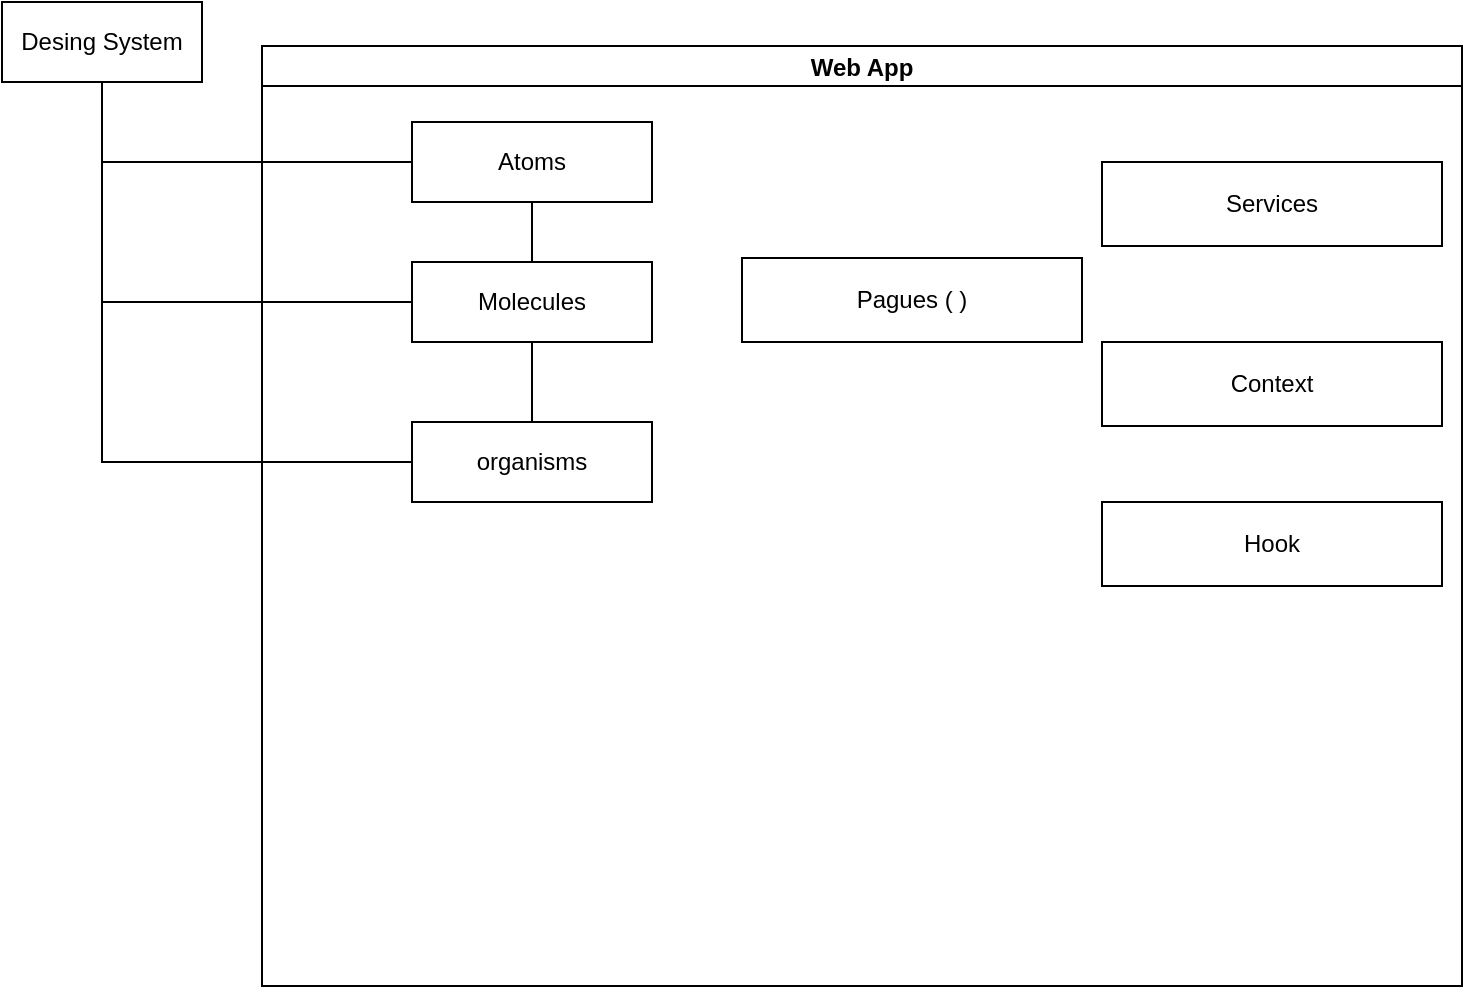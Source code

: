 <mxfile>
    <diagram id="E6z30ZE-hBrZ5IGjzSew" name="Page-1">
        <mxGraphModel dx="1055" dy="666" grid="1" gridSize="10" guides="1" tooltips="1" connect="1" arrows="1" fold="1" page="1" pageScale="1" pageWidth="850" pageHeight="1100" math="0" shadow="0">
            <root>
                <mxCell id="0"/>
                <mxCell id="1" parent="0"/>
                <mxCell id="18" value="Web App" style="swimlane;startSize=20;horizontal=1;containerType=tree;" vertex="1" parent="1">
                    <mxGeometry x="140" y="212" width="600" height="470" as="geometry"/>
                </mxCell>
                <mxCell id="19" value="" style="edgeStyle=elbowEdgeStyle;elbow=vertical;sourcePerimeterSpacing=0;targetPerimeterSpacing=0;startArrow=none;endArrow=none;rounded=0;curved=0;" edge="1" parent="18" source="20" target="21">
                    <mxGeometry relative="1" as="geometry"/>
                </mxCell>
                <mxCell id="20" value="organisms" style="whiteSpace=wrap;html=1;treeFolding=1;treeMoving=1;newEdgeStyle={&quot;edgeStyle&quot;:&quot;elbowEdgeStyle&quot;,&quot;startArrow&quot;:&quot;none&quot;,&quot;endArrow&quot;:&quot;none&quot;};" vertex="1" parent="18">
                    <mxGeometry x="75" y="188" width="120" height="40" as="geometry"/>
                </mxCell>
                <mxCell id="21" value="Molecules" style="whiteSpace=wrap;html=1;treeFolding=1;treeMoving=1;newEdgeStyle={&quot;edgeStyle&quot;:&quot;elbowEdgeStyle&quot;,&quot;startArrow&quot;:&quot;none&quot;,&quot;endArrow&quot;:&quot;none&quot;};" vertex="1" parent="18">
                    <mxGeometry x="75" y="108" width="120" height="40" as="geometry"/>
                </mxCell>
                <mxCell id="26" value="Atoms" style="whiteSpace=wrap;html=1;treeFolding=1;treeMoving=1;newEdgeStyle={&quot;edgeStyle&quot;:&quot;elbowEdgeStyle&quot;,&quot;startArrow&quot;:&quot;none&quot;,&quot;endArrow&quot;:&quot;none&quot;};" vertex="1" parent="18">
                    <mxGeometry x="75" y="38" width="120" height="40" as="geometry"/>
                </mxCell>
                <mxCell id="29" value="" style="edgeStyle=elbowEdgeStyle;elbow=vertical;sourcePerimeterSpacing=0;targetPerimeterSpacing=0;startArrow=none;endArrow=none;rounded=0;curved=0;exitX=0.5;exitY=0;exitDx=0;exitDy=0;entryX=0.5;entryY=1;entryDx=0;entryDy=0;" edge="1" parent="18" source="21" target="26">
                    <mxGeometry relative="1" as="geometry">
                        <mxPoint x="225" y="290" as="sourcePoint"/>
                        <mxPoint x="225" y="260" as="targetPoint"/>
                    </mxGeometry>
                </mxCell>
                <mxCell id="33" style="edgeStyle=elbowEdgeStyle;html=1;startArrow=none;endArrow=none;entryX=0;entryY=0.5;entryDx=0;entryDy=0;" edge="1" parent="18" target="21">
                    <mxGeometry relative="1" as="geometry">
                        <mxPoint x="75" y="128" as="sourcePoint"/>
                    </mxGeometry>
                </mxCell>
                <mxCell id="38" value="Pagues ( )" style="whiteSpace=wrap;html=1;treeFolding=1;treeMoving=1;newEdgeStyle={&quot;edgeStyle&quot;:&quot;elbowEdgeStyle&quot;,&quot;startArrow&quot;:&quot;none&quot;,&quot;endArrow&quot;:&quot;none&quot;};" vertex="1" parent="18">
                    <mxGeometry x="240" y="106" width="170" height="42" as="geometry"/>
                </mxCell>
                <mxCell id="39" value="Services" style="whiteSpace=wrap;html=1;treeFolding=1;treeMoving=1;newEdgeStyle={&quot;edgeStyle&quot;:&quot;elbowEdgeStyle&quot;,&quot;startArrow&quot;:&quot;none&quot;,&quot;endArrow&quot;:&quot;none&quot;};" vertex="1" parent="18">
                    <mxGeometry x="420" y="58" width="170" height="42" as="geometry"/>
                </mxCell>
                <mxCell id="40" value="Context" style="whiteSpace=wrap;html=1;treeFolding=1;treeMoving=1;newEdgeStyle={&quot;edgeStyle&quot;:&quot;elbowEdgeStyle&quot;,&quot;startArrow&quot;:&quot;none&quot;,&quot;endArrow&quot;:&quot;none&quot;};" vertex="1" parent="18">
                    <mxGeometry x="420" y="148" width="170" height="42" as="geometry"/>
                </mxCell>
                <mxCell id="41" value="Hook" style="whiteSpace=wrap;html=1;treeFolding=1;treeMoving=1;newEdgeStyle={&quot;edgeStyle&quot;:&quot;elbowEdgeStyle&quot;,&quot;startArrow&quot;:&quot;none&quot;,&quot;endArrow&quot;:&quot;none&quot;};" vertex="1" parent="18">
                    <mxGeometry x="420" y="228" width="170" height="42" as="geometry"/>
                </mxCell>
                <mxCell id="22" value="Desing System" style="whiteSpace=wrap;html=1;treeFolding=1;treeMoving=1;newEdgeStyle={&quot;edgeStyle&quot;:&quot;elbowEdgeStyle&quot;,&quot;startArrow&quot;:&quot;none&quot;,&quot;endArrow&quot;:&quot;none&quot;};" vertex="1" collapsed="1" parent="1">
                    <mxGeometry x="10" y="190" width="100" height="40" as="geometry"/>
                </mxCell>
                <mxCell id="30" value="" style="edgeStyle=elbowEdgeStyle;elbow=vertical;sourcePerimeterSpacing=0;targetPerimeterSpacing=0;startArrow=none;endArrow=none;rounded=0;curved=0;exitX=0;exitY=0.75;exitDx=0;exitDy=0;entryX=0.5;entryY=1;entryDx=0;entryDy=0;" edge="1" parent="1" source="26" target="22">
                    <mxGeometry relative="1" as="geometry">
                        <mxPoint x="270" y="330" as="sourcePoint"/>
                        <mxPoint x="270" y="290" as="targetPoint"/>
                        <Array as="points">
                            <mxPoint x="80" y="270"/>
                        </Array>
                    </mxGeometry>
                </mxCell>
                <mxCell id="31" value="" style="edgeStyle=elbowEdgeStyle;elbow=vertical;sourcePerimeterSpacing=0;targetPerimeterSpacing=0;startArrow=none;endArrow=none;rounded=0;curved=0;entryX=0.5;entryY=1;entryDx=0;entryDy=0;" edge="1" parent="1" target="22">
                    <mxGeometry relative="1" as="geometry">
                        <mxPoint x="190" y="340" as="sourcePoint"/>
                        <mxPoint y="250" as="targetPoint"/>
                        <Array as="points">
                            <mxPoint x="80" y="340"/>
                        </Array>
                    </mxGeometry>
                </mxCell>
                <mxCell id="32" value="" style="edgeStyle=elbowEdgeStyle;elbow=vertical;sourcePerimeterSpacing=0;targetPerimeterSpacing=0;startArrow=none;endArrow=none;rounded=0;curved=0;exitX=0;exitY=0.5;exitDx=0;exitDy=0;entryX=0.5;entryY=1;entryDx=0;entryDy=0;" edge="1" parent="1" source="20" target="22">
                    <mxGeometry relative="1" as="geometry">
                        <mxPoint x="210" y="350" as="sourcePoint"/>
                        <mxPoint y="250" as="targetPoint"/>
                        <Array as="points">
                            <mxPoint x="60" y="420"/>
                        </Array>
                    </mxGeometry>
                </mxCell>
                <mxCell id="37" style="edgeStyle=elbowEdgeStyle;html=1;startArrow=none;endArrow=none;" edge="1" parent="1" source="21">
                    <mxGeometry relative="1" as="geometry">
                        <mxPoint x="190" y="340" as="targetPoint"/>
                    </mxGeometry>
                </mxCell>
            </root>
        </mxGraphModel>
    </diagram>
</mxfile>
